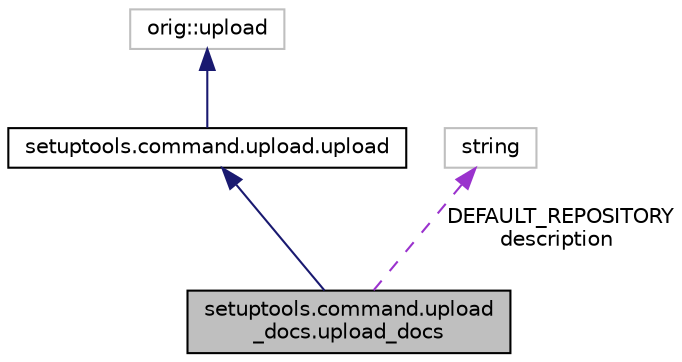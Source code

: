digraph "setuptools.command.upload_docs.upload_docs"
{
 // LATEX_PDF_SIZE
  edge [fontname="Helvetica",fontsize="10",labelfontname="Helvetica",labelfontsize="10"];
  node [fontname="Helvetica",fontsize="10",shape=record];
  Node1 [label="setuptools.command.upload\l_docs.upload_docs",height=0.2,width=0.4,color="black", fillcolor="grey75", style="filled", fontcolor="black",tooltip=" "];
  Node2 -> Node1 [dir="back",color="midnightblue",fontsize="10",style="solid"];
  Node2 [label="setuptools.command.upload.upload",height=0.2,width=0.4,color="black", fillcolor="white", style="filled",URL="$classsetuptools_1_1command_1_1upload_1_1upload.html",tooltip=" "];
  Node3 -> Node2 [dir="back",color="midnightblue",fontsize="10",style="solid"];
  Node3 [label="orig::upload",height=0.2,width=0.4,color="grey75", fillcolor="white", style="filled",tooltip=" "];
  Node4 -> Node1 [dir="back",color="darkorchid3",fontsize="10",style="dashed",label=" DEFAULT_REPOSITORY\ndescription" ];
  Node4 [label="string",height=0.2,width=0.4,color="grey75", fillcolor="white", style="filled",tooltip=" "];
}

